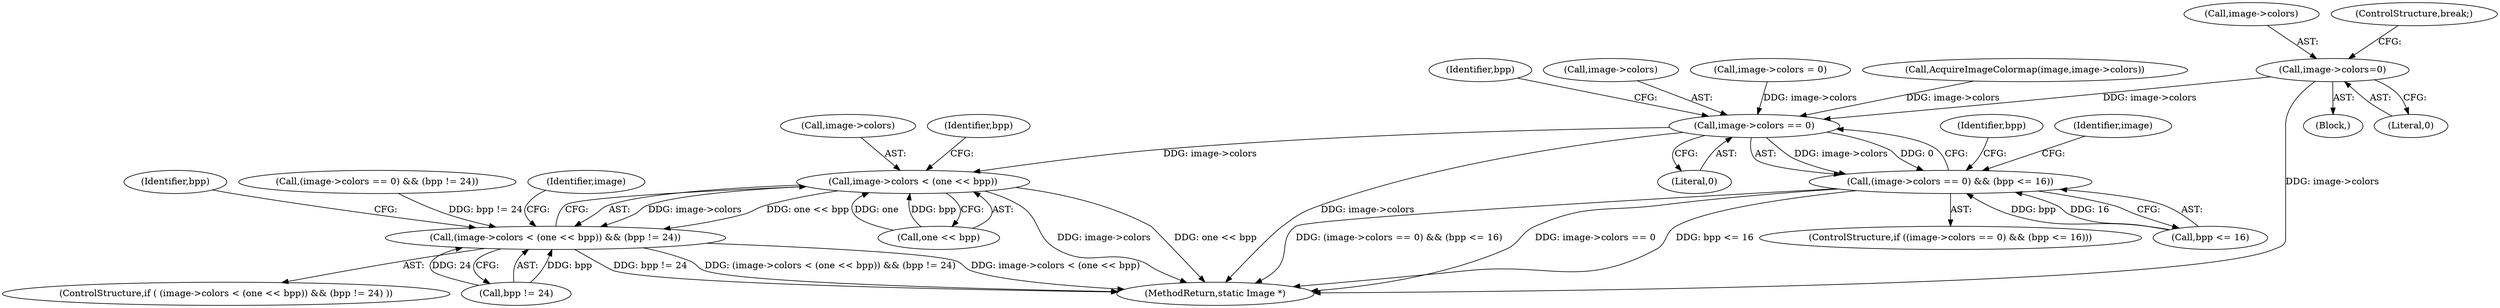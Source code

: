 digraph "0_ImageMagick_e04cf3e9524f50ca336253513d977224e083b816@pointer" {
"1001204" [label="(Call,image->colors=0)"];
"1000842" [label="(Call,image->colors == 0)"];
"1000841" [label="(Call,(image->colors == 0) && (bpp <= 16))"];
"1000938" [label="(Call,image->colors < (one << bpp))"];
"1000937" [label="(Call,(image->colors < (one << bpp)) && (bpp != 24))"];
"1000939" [label="(Call,image->colors)"];
"1000848" [label="(Identifier,bpp)"];
"1001205" [label="(Call,image->colors)"];
"1001564" [label="(Call,(image->colors == 0) && (bpp != 24))"];
"1001204" [label="(Call,image->colors=0)"];
"1000843" [label="(Call,image->colors)"];
"1000853" [label="(Identifier,image)"];
"1000847" [label="(Call,bpp <= 16)"];
"1000840" [label="(ControlStructure,if ((image->colors == 0) && (bpp <= 16)))"];
"1000946" [label="(Identifier,bpp)"];
"1000945" [label="(Call,bpp != 24)"];
"1000397" [label="(Block,)"];
"1000936" [label="(ControlStructure,if ( (image->colors < (one << bpp)) && (bpp != 24) ))"];
"1000934" [label="(Identifier,bpp)"];
"1000309" [label="(Call,image->colors = 0)"];
"1000846" [label="(Literal,0)"];
"1000937" [label="(Call,(image->colors < (one << bpp)) && (bpp != 24))"];
"1001209" [label="(ControlStructure,break;)"];
"1000950" [label="(Identifier,image)"];
"1000942" [label="(Call,one << bpp)"];
"1000970" [label="(Identifier,bpp)"];
"1000842" [label="(Call,image->colors == 0)"];
"1000550" [label="(Call,AcquireImageColormap(image,image->colors))"];
"1001208" [label="(Literal,0)"];
"1001965" [label="(MethodReturn,static Image *)"];
"1000938" [label="(Call,image->colors < (one << bpp))"];
"1000841" [label="(Call,(image->colors == 0) && (bpp <= 16))"];
"1001204" -> "1000397"  [label="AST: "];
"1001204" -> "1001208"  [label="CFG: "];
"1001205" -> "1001204"  [label="AST: "];
"1001208" -> "1001204"  [label="AST: "];
"1001209" -> "1001204"  [label="CFG: "];
"1001204" -> "1001965"  [label="DDG: image->colors"];
"1001204" -> "1000842"  [label="DDG: image->colors"];
"1000842" -> "1000841"  [label="AST: "];
"1000842" -> "1000846"  [label="CFG: "];
"1000843" -> "1000842"  [label="AST: "];
"1000846" -> "1000842"  [label="AST: "];
"1000848" -> "1000842"  [label="CFG: "];
"1000841" -> "1000842"  [label="CFG: "];
"1000842" -> "1001965"  [label="DDG: image->colors"];
"1000842" -> "1000841"  [label="DDG: image->colors"];
"1000842" -> "1000841"  [label="DDG: 0"];
"1000309" -> "1000842"  [label="DDG: image->colors"];
"1000550" -> "1000842"  [label="DDG: image->colors"];
"1000842" -> "1000938"  [label="DDG: image->colors"];
"1000841" -> "1000840"  [label="AST: "];
"1000841" -> "1000847"  [label="CFG: "];
"1000847" -> "1000841"  [label="AST: "];
"1000853" -> "1000841"  [label="CFG: "];
"1000934" -> "1000841"  [label="CFG: "];
"1000841" -> "1001965"  [label="DDG: image->colors == 0"];
"1000841" -> "1001965"  [label="DDG: bpp <= 16"];
"1000841" -> "1001965"  [label="DDG: (image->colors == 0) && (bpp <= 16)"];
"1000847" -> "1000841"  [label="DDG: bpp"];
"1000847" -> "1000841"  [label="DDG: 16"];
"1000938" -> "1000937"  [label="AST: "];
"1000938" -> "1000942"  [label="CFG: "];
"1000939" -> "1000938"  [label="AST: "];
"1000942" -> "1000938"  [label="AST: "];
"1000946" -> "1000938"  [label="CFG: "];
"1000937" -> "1000938"  [label="CFG: "];
"1000938" -> "1001965"  [label="DDG: image->colors"];
"1000938" -> "1001965"  [label="DDG: one << bpp"];
"1000938" -> "1000937"  [label="DDG: image->colors"];
"1000938" -> "1000937"  [label="DDG: one << bpp"];
"1000942" -> "1000938"  [label="DDG: one"];
"1000942" -> "1000938"  [label="DDG: bpp"];
"1000937" -> "1000936"  [label="AST: "];
"1000937" -> "1000945"  [label="CFG: "];
"1000945" -> "1000937"  [label="AST: "];
"1000950" -> "1000937"  [label="CFG: "];
"1000970" -> "1000937"  [label="CFG: "];
"1000937" -> "1001965"  [label="DDG: (image->colors < (one << bpp)) && (bpp != 24)"];
"1000937" -> "1001965"  [label="DDG: image->colors < (one << bpp)"];
"1000937" -> "1001965"  [label="DDG: bpp != 24"];
"1000945" -> "1000937"  [label="DDG: bpp"];
"1000945" -> "1000937"  [label="DDG: 24"];
"1001564" -> "1000937"  [label="DDG: bpp != 24"];
}
